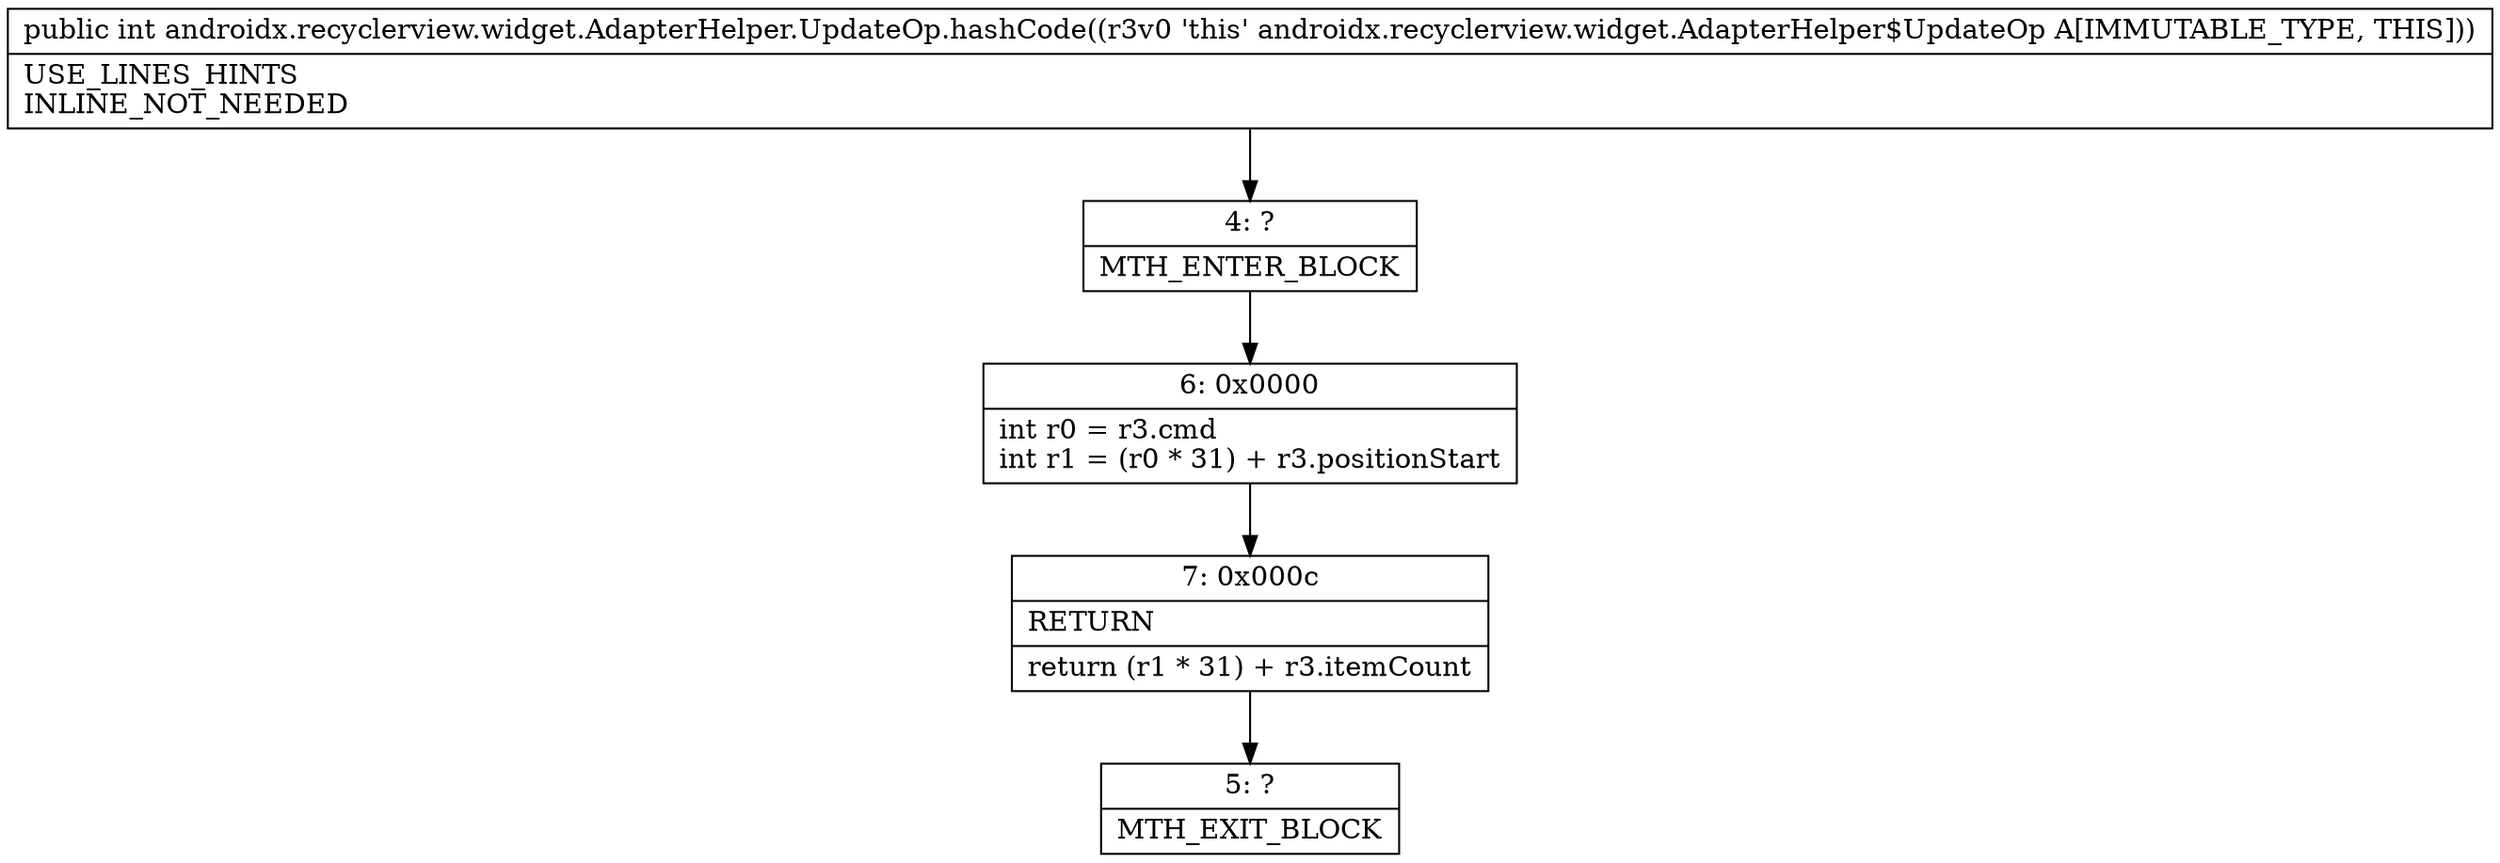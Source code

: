 digraph "CFG forandroidx.recyclerview.widget.AdapterHelper.UpdateOp.hashCode()I" {
Node_4 [shape=record,label="{4\:\ ?|MTH_ENTER_BLOCK\l}"];
Node_6 [shape=record,label="{6\:\ 0x0000|int r0 = r3.cmd\lint r1 = (r0 * 31) + r3.positionStart\l}"];
Node_7 [shape=record,label="{7\:\ 0x000c|RETURN\l|return (r1 * 31) + r3.itemCount\l}"];
Node_5 [shape=record,label="{5\:\ ?|MTH_EXIT_BLOCK\l}"];
MethodNode[shape=record,label="{public int androidx.recyclerview.widget.AdapterHelper.UpdateOp.hashCode((r3v0 'this' androidx.recyclerview.widget.AdapterHelper$UpdateOp A[IMMUTABLE_TYPE, THIS]))  | USE_LINES_HINTS\lINLINE_NOT_NEEDED\l}"];
MethodNode -> Node_4;Node_4 -> Node_6;
Node_6 -> Node_7;
Node_7 -> Node_5;
}


